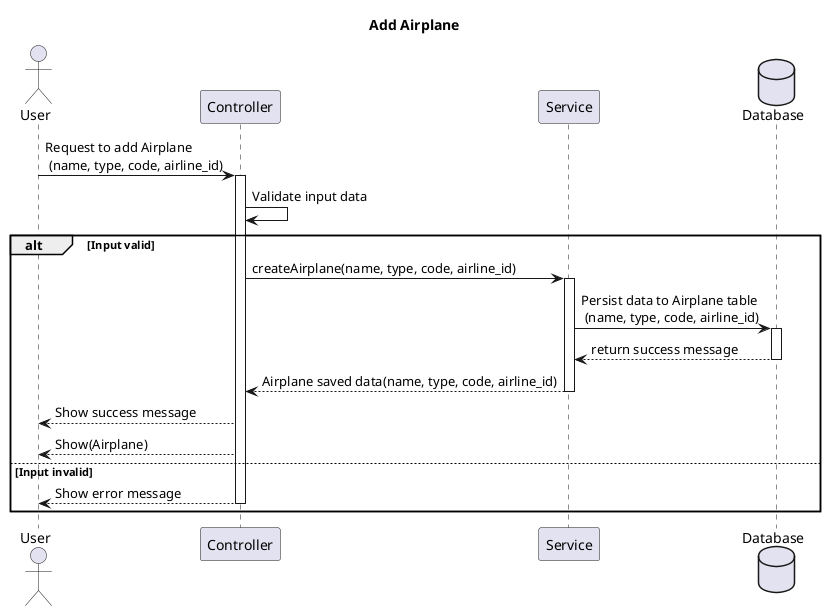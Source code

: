 @startuml
title Add Airplane 
actor User as u
participant Controller as ctrl
participant Service as sv
database Database as db 

u -> ctrl: Request to add Airplane\n (name, type, code, airline_id)
activate ctrl
ctrl -> ctrl: Validate input data
alt Input valid
    ctrl -> sv: createAirplane(name, type, code, airline_id)
    activate sv
    sv -> db: Persist data to Airplane table\n (name, type, code, airline_id)
    activate db
    db --> sv: return success message
    deactivate db
    sv --> ctrl: Airplane saved data(name, type, code, airline_id)
    deactivate sv
    ctrl --> u: Show success message
    ctrl-->u: Show(Airplane)
else Input invalid
    ctrl --> u: Show error message
    deactivate ctrl
end
@enduml